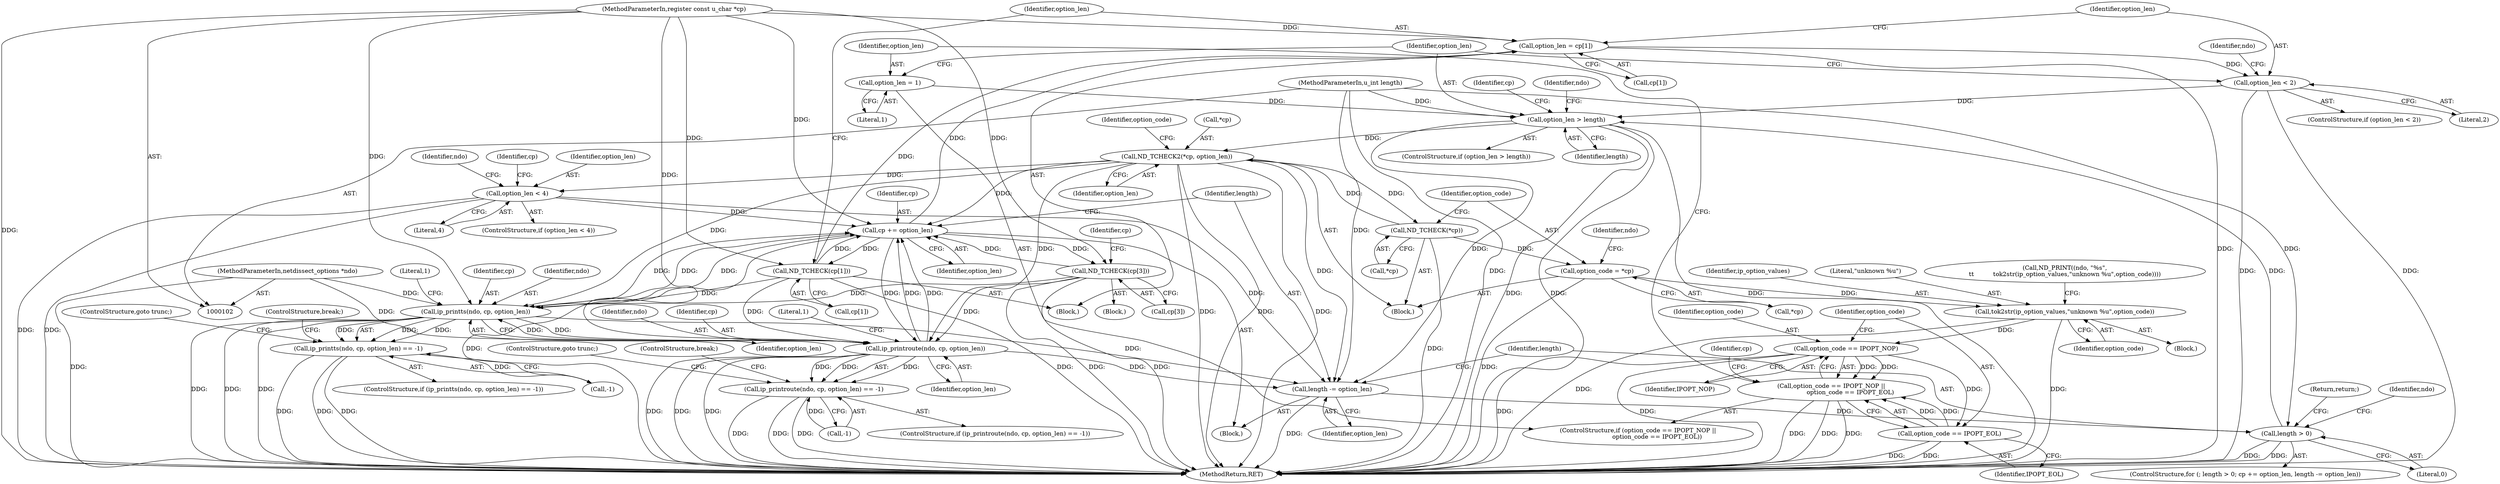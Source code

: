 digraph "0_tcpdump_2c2cfbd2b771ac888bc5c4a6d922f749d3822538@array" {
"1000167" [label="(Call,option_len = cp[1])"];
"1000163" [label="(Call,ND_TCHECK(cp[1]))"];
"1000117" [label="(Call,cp += option_len)"];
"1000208" [label="(Call,ip_printts(ndo, cp, option_len))"];
"1000221" [label="(Call,ip_printroute(ndo, cp, option_len))"];
"1000103" [label="(MethodParameterIn,netdissect_options *ndo)"];
"1000242" [label="(Call,ND_TCHECK(cp[3]))"];
"1000104" [label="(MethodParameterIn,register const u_char *cp)"];
"1000196" [label="(Call,ND_TCHECK2(*cp, option_len))"];
"1000134" [label="(Call,ND_TCHECK(*cp))"];
"1000185" [label="(Call,option_len > length)"];
"1000158" [label="(Call,option_len = 1)"];
"1000173" [label="(Call,option_len < 2)"];
"1000167" [label="(Call,option_len = cp[1])"];
"1000113" [label="(Call,length > 0)"];
"1000120" [label="(Call,length -= option_len)"];
"1000231" [label="(Call,option_len < 4)"];
"1000105" [label="(MethodParameterIn,u_int length)"];
"1000207" [label="(Call,ip_printts(ndo, cp, option_len) == -1)"];
"1000220" [label="(Call,ip_printroute(ndo, cp, option_len) == -1)"];
"1000137" [label="(Call,option_code = *cp)"];
"1000146" [label="(Call,tok2str(ip_option_values,\"unknown %u\",option_code))"];
"1000152" [label="(Call,option_code == IPOPT_NOP)"];
"1000151" [label="(Call,option_code == IPOPT_NOP ||\n                    option_code == IPOPT_EOL)"];
"1000155" [label="(Call,option_code == IPOPT_EOL)"];
"1000117" [label="(Call,cp += option_len)"];
"1000206" [label="(ControlStructure,if (ip_printts(ndo, cp, option_len) == -1))"];
"1000116" [label="(Block,)"];
"1000103" [label="(MethodParameterIn,netdissect_options *ndo)"];
"1000244" [label="(Identifier,cp)"];
"1000139" [label="(Call,*cp)"];
"1000173" [label="(Call,option_len < 2)"];
"1000277" [label="(MethodReturn,RET)"];
"1000104" [label="(MethodParameterIn,register const u_char *cp)"];
"1000149" [label="(Identifier,option_code)"];
"1000167" [label="(Call,option_len = cp[1])"];
"1000230" [label="(ControlStructure,if (option_len < 4))"];
"1000228" [label="(ControlStructure,break;)"];
"1000231" [label="(Call,option_len < 4)"];
"1000127" [label="(Identifier,ndo)"];
"1000220" [label="(Call,ip_printroute(ndo, cp, option_len) == -1)"];
"1000175" [label="(Literal,2)"];
"1000269" [label="(Return,return;)"];
"1000184" [label="(ControlStructure,if (option_len > length))"];
"1000213" [label="(Literal,1)"];
"1000147" [label="(Identifier,ip_option_values)"];
"1000199" [label="(Identifier,option_len)"];
"1000174" [label="(Identifier,option_len)"];
"1000118" [label="(Identifier,cp)"];
"1000143" [label="(Identifier,ndo)"];
"1000148" [label="(Literal,\"unknown %u\")"];
"1000159" [label="(Identifier,option_len)"];
"1000208" [label="(Call,ip_printts(ndo, cp, option_len))"];
"1000196" [label="(Call,ND_TCHECK2(*cp, option_len))"];
"1000214" [label="(ControlStructure,goto trunc;)"];
"1000164" [label="(Call,cp[1])"];
"1000151" [label="(Call,option_code == IPOPT_NOP ||\n                    option_code == IPOPT_EOL)"];
"1000172" [label="(ControlStructure,if (option_len < 2))"];
"1000156" [label="(Identifier,option_code)"];
"1000137" [label="(Call,option_code = *cp)"];
"1000134" [label="(Call,ND_TCHECK(*cp))"];
"1000155" [label="(Call,option_code == IPOPT_EOL)"];
"1000121" [label="(Identifier,length)"];
"1000158" [label="(Call,option_len = 1)"];
"1000211" [label="(Identifier,option_len)"];
"1000202" [label="(Block,)"];
"1000120" [label="(Call,length -= option_len)"];
"1000141" [label="(Call,ND_PRINT((ndo, \"%s\",\n\t\t          tok2str(ip_option_values,\"unknown %u\",option_code))))"];
"1000168" [label="(Identifier,option_len)"];
"1000122" [label="(Identifier,option_len)"];
"1000179" [label="(Identifier,ndo)"];
"1000207" [label="(Call,ip_printts(ndo, cp, option_len) == -1)"];
"1000226" [label="(Literal,1)"];
"1000114" [label="(Identifier,length)"];
"1000222" [label="(Identifier,ndo)"];
"1000232" [label="(Identifier,option_len)"];
"1000225" [label="(Call,-1)"];
"1000187" [label="(Identifier,length)"];
"1000135" [label="(Call,*cp)"];
"1000223" [label="(Identifier,cp)"];
"1000123" [label="(Block,)"];
"1000224" [label="(Identifier,option_len)"];
"1000160" [label="(Literal,1)"];
"1000112" [label="(ControlStructure,for (; length > 0; cp += option_len, length -= option_len))"];
"1000185" [label="(Call,option_len > length)"];
"1000169" [label="(Call,cp[1])"];
"1000242" [label="(Call,ND_TCHECK(cp[3]))"];
"1000154" [label="(Identifier,IPOPT_NOP)"];
"1000138" [label="(Identifier,option_code)"];
"1000191" [label="(Identifier,ndo)"];
"1000153" [label="(Identifier,option_code)"];
"1000186" [label="(Identifier,option_len)"];
"1000210" [label="(Identifier,cp)"];
"1000146" [label="(Call,tok2str(ip_option_values,\"unknown %u\",option_code))"];
"1000163" [label="(Call,ND_TCHECK(cp[1]))"];
"1000119" [label="(Identifier,option_len)"];
"1000233" [label="(Literal,4)"];
"1000152" [label="(Call,option_code == IPOPT_NOP)"];
"1000198" [label="(Identifier,cp)"];
"1000237" [label="(Identifier,ndo)"];
"1000209" [label="(Identifier,ndo)"];
"1000212" [label="(Call,-1)"];
"1000197" [label="(Call,*cp)"];
"1000215" [label="(ControlStructure,break;)"];
"1000251" [label="(Identifier,cp)"];
"1000150" [label="(ControlStructure,if (option_code == IPOPT_NOP ||\n                    option_code == IPOPT_EOL))"];
"1000243" [label="(Call,cp[3])"];
"1000105" [label="(MethodParameterIn,u_int length)"];
"1000219" [label="(ControlStructure,if (ip_printroute(ndo, cp, option_len) == -1))"];
"1000221" [label="(Call,ip_printroute(ndo, cp, option_len))"];
"1000227" [label="(ControlStructure,goto trunc;)"];
"1000162" [label="(Block,)"];
"1000201" [label="(Identifier,option_code)"];
"1000165" [label="(Identifier,cp)"];
"1000115" [label="(Literal,0)"];
"1000144" [label="(Block,)"];
"1000113" [label="(Call,length > 0)"];
"1000157" [label="(Identifier,IPOPT_EOL)"];
"1000167" -> "1000162"  [label="AST: "];
"1000167" -> "1000169"  [label="CFG: "];
"1000168" -> "1000167"  [label="AST: "];
"1000169" -> "1000167"  [label="AST: "];
"1000174" -> "1000167"  [label="CFG: "];
"1000167" -> "1000277"  [label="DDG: "];
"1000163" -> "1000167"  [label="DDG: "];
"1000117" -> "1000167"  [label="DDG: "];
"1000104" -> "1000167"  [label="DDG: "];
"1000167" -> "1000173"  [label="DDG: "];
"1000163" -> "1000162"  [label="AST: "];
"1000163" -> "1000164"  [label="CFG: "];
"1000164" -> "1000163"  [label="AST: "];
"1000168" -> "1000163"  [label="CFG: "];
"1000163" -> "1000277"  [label="DDG: "];
"1000163" -> "1000117"  [label="DDG: "];
"1000117" -> "1000163"  [label="DDG: "];
"1000104" -> "1000163"  [label="DDG: "];
"1000163" -> "1000208"  [label="DDG: "];
"1000163" -> "1000221"  [label="DDG: "];
"1000117" -> "1000116"  [label="AST: "];
"1000117" -> "1000119"  [label="CFG: "];
"1000118" -> "1000117"  [label="AST: "];
"1000119" -> "1000117"  [label="AST: "];
"1000121" -> "1000117"  [label="CFG: "];
"1000117" -> "1000277"  [label="DDG: "];
"1000208" -> "1000117"  [label="DDG: "];
"1000208" -> "1000117"  [label="DDG: "];
"1000221" -> "1000117"  [label="DDG: "];
"1000221" -> "1000117"  [label="DDG: "];
"1000196" -> "1000117"  [label="DDG: "];
"1000231" -> "1000117"  [label="DDG: "];
"1000242" -> "1000117"  [label="DDG: "];
"1000104" -> "1000117"  [label="DDG: "];
"1000117" -> "1000208"  [label="DDG: "];
"1000117" -> "1000221"  [label="DDG: "];
"1000117" -> "1000242"  [label="DDG: "];
"1000208" -> "1000207"  [label="AST: "];
"1000208" -> "1000211"  [label="CFG: "];
"1000209" -> "1000208"  [label="AST: "];
"1000210" -> "1000208"  [label="AST: "];
"1000211" -> "1000208"  [label="AST: "];
"1000213" -> "1000208"  [label="CFG: "];
"1000208" -> "1000277"  [label="DDG: "];
"1000208" -> "1000277"  [label="DDG: "];
"1000208" -> "1000277"  [label="DDG: "];
"1000208" -> "1000120"  [label="DDG: "];
"1000208" -> "1000207"  [label="DDG: "];
"1000208" -> "1000207"  [label="DDG: "];
"1000208" -> "1000207"  [label="DDG: "];
"1000221" -> "1000208"  [label="DDG: "];
"1000103" -> "1000208"  [label="DDG: "];
"1000242" -> "1000208"  [label="DDG: "];
"1000104" -> "1000208"  [label="DDG: "];
"1000196" -> "1000208"  [label="DDG: "];
"1000208" -> "1000221"  [label="DDG: "];
"1000221" -> "1000220"  [label="AST: "];
"1000221" -> "1000224"  [label="CFG: "];
"1000222" -> "1000221"  [label="AST: "];
"1000223" -> "1000221"  [label="AST: "];
"1000224" -> "1000221"  [label="AST: "];
"1000226" -> "1000221"  [label="CFG: "];
"1000221" -> "1000277"  [label="DDG: "];
"1000221" -> "1000277"  [label="DDG: "];
"1000221" -> "1000277"  [label="DDG: "];
"1000221" -> "1000120"  [label="DDG: "];
"1000221" -> "1000220"  [label="DDG: "];
"1000221" -> "1000220"  [label="DDG: "];
"1000221" -> "1000220"  [label="DDG: "];
"1000103" -> "1000221"  [label="DDG: "];
"1000242" -> "1000221"  [label="DDG: "];
"1000104" -> "1000221"  [label="DDG: "];
"1000196" -> "1000221"  [label="DDG: "];
"1000103" -> "1000102"  [label="AST: "];
"1000103" -> "1000277"  [label="DDG: "];
"1000242" -> "1000202"  [label="AST: "];
"1000242" -> "1000243"  [label="CFG: "];
"1000243" -> "1000242"  [label="AST: "];
"1000251" -> "1000242"  [label="CFG: "];
"1000242" -> "1000277"  [label="DDG: "];
"1000242" -> "1000277"  [label="DDG: "];
"1000104" -> "1000242"  [label="DDG: "];
"1000104" -> "1000102"  [label="AST: "];
"1000104" -> "1000277"  [label="DDG: "];
"1000196" -> "1000123"  [label="AST: "];
"1000196" -> "1000199"  [label="CFG: "];
"1000197" -> "1000196"  [label="AST: "];
"1000199" -> "1000196"  [label="AST: "];
"1000201" -> "1000196"  [label="CFG: "];
"1000196" -> "1000277"  [label="DDG: "];
"1000196" -> "1000277"  [label="DDG: "];
"1000196" -> "1000277"  [label="DDG: "];
"1000196" -> "1000120"  [label="DDG: "];
"1000196" -> "1000134"  [label="DDG: "];
"1000134" -> "1000196"  [label="DDG: "];
"1000185" -> "1000196"  [label="DDG: "];
"1000196" -> "1000231"  [label="DDG: "];
"1000134" -> "1000123"  [label="AST: "];
"1000134" -> "1000135"  [label="CFG: "];
"1000135" -> "1000134"  [label="AST: "];
"1000138" -> "1000134"  [label="CFG: "];
"1000134" -> "1000277"  [label="DDG: "];
"1000134" -> "1000137"  [label="DDG: "];
"1000185" -> "1000184"  [label="AST: "];
"1000185" -> "1000187"  [label="CFG: "];
"1000186" -> "1000185"  [label="AST: "];
"1000187" -> "1000185"  [label="AST: "];
"1000191" -> "1000185"  [label="CFG: "];
"1000198" -> "1000185"  [label="CFG: "];
"1000185" -> "1000277"  [label="DDG: "];
"1000185" -> "1000277"  [label="DDG: "];
"1000185" -> "1000277"  [label="DDG: "];
"1000185" -> "1000120"  [label="DDG: "];
"1000158" -> "1000185"  [label="DDG: "];
"1000173" -> "1000185"  [label="DDG: "];
"1000113" -> "1000185"  [label="DDG: "];
"1000105" -> "1000185"  [label="DDG: "];
"1000158" -> "1000150"  [label="AST: "];
"1000158" -> "1000160"  [label="CFG: "];
"1000159" -> "1000158"  [label="AST: "];
"1000160" -> "1000158"  [label="AST: "];
"1000186" -> "1000158"  [label="CFG: "];
"1000173" -> "1000172"  [label="AST: "];
"1000173" -> "1000175"  [label="CFG: "];
"1000174" -> "1000173"  [label="AST: "];
"1000175" -> "1000173"  [label="AST: "];
"1000179" -> "1000173"  [label="CFG: "];
"1000186" -> "1000173"  [label="CFG: "];
"1000173" -> "1000277"  [label="DDG: "];
"1000173" -> "1000277"  [label="DDG: "];
"1000113" -> "1000112"  [label="AST: "];
"1000113" -> "1000115"  [label="CFG: "];
"1000114" -> "1000113"  [label="AST: "];
"1000115" -> "1000113"  [label="AST: "];
"1000127" -> "1000113"  [label="CFG: "];
"1000269" -> "1000113"  [label="CFG: "];
"1000113" -> "1000277"  [label="DDG: "];
"1000113" -> "1000277"  [label="DDG: "];
"1000120" -> "1000113"  [label="DDG: "];
"1000105" -> "1000113"  [label="DDG: "];
"1000120" -> "1000116"  [label="AST: "];
"1000120" -> "1000122"  [label="CFG: "];
"1000121" -> "1000120"  [label="AST: "];
"1000122" -> "1000120"  [label="AST: "];
"1000114" -> "1000120"  [label="CFG: "];
"1000120" -> "1000277"  [label="DDG: "];
"1000231" -> "1000120"  [label="DDG: "];
"1000105" -> "1000120"  [label="DDG: "];
"1000231" -> "1000230"  [label="AST: "];
"1000231" -> "1000233"  [label="CFG: "];
"1000232" -> "1000231"  [label="AST: "];
"1000233" -> "1000231"  [label="AST: "];
"1000237" -> "1000231"  [label="CFG: "];
"1000244" -> "1000231"  [label="CFG: "];
"1000231" -> "1000277"  [label="DDG: "];
"1000231" -> "1000277"  [label="DDG: "];
"1000105" -> "1000102"  [label="AST: "];
"1000105" -> "1000277"  [label="DDG: "];
"1000207" -> "1000206"  [label="AST: "];
"1000207" -> "1000212"  [label="CFG: "];
"1000212" -> "1000207"  [label="AST: "];
"1000214" -> "1000207"  [label="CFG: "];
"1000215" -> "1000207"  [label="CFG: "];
"1000207" -> "1000277"  [label="DDG: "];
"1000207" -> "1000277"  [label="DDG: "];
"1000207" -> "1000277"  [label="DDG: "];
"1000212" -> "1000207"  [label="DDG: "];
"1000220" -> "1000219"  [label="AST: "];
"1000220" -> "1000225"  [label="CFG: "];
"1000225" -> "1000220"  [label="AST: "];
"1000227" -> "1000220"  [label="CFG: "];
"1000228" -> "1000220"  [label="CFG: "];
"1000220" -> "1000277"  [label="DDG: "];
"1000220" -> "1000277"  [label="DDG: "];
"1000220" -> "1000277"  [label="DDG: "];
"1000225" -> "1000220"  [label="DDG: "];
"1000137" -> "1000123"  [label="AST: "];
"1000137" -> "1000139"  [label="CFG: "];
"1000138" -> "1000137"  [label="AST: "];
"1000139" -> "1000137"  [label="AST: "];
"1000143" -> "1000137"  [label="CFG: "];
"1000137" -> "1000277"  [label="DDG: "];
"1000137" -> "1000146"  [label="DDG: "];
"1000146" -> "1000144"  [label="AST: "];
"1000146" -> "1000149"  [label="CFG: "];
"1000147" -> "1000146"  [label="AST: "];
"1000148" -> "1000146"  [label="AST: "];
"1000149" -> "1000146"  [label="AST: "];
"1000141" -> "1000146"  [label="CFG: "];
"1000146" -> "1000277"  [label="DDG: "];
"1000146" -> "1000277"  [label="DDG: "];
"1000146" -> "1000152"  [label="DDG: "];
"1000152" -> "1000151"  [label="AST: "];
"1000152" -> "1000154"  [label="CFG: "];
"1000153" -> "1000152"  [label="AST: "];
"1000154" -> "1000152"  [label="AST: "];
"1000156" -> "1000152"  [label="CFG: "];
"1000151" -> "1000152"  [label="CFG: "];
"1000152" -> "1000277"  [label="DDG: "];
"1000152" -> "1000277"  [label="DDG: "];
"1000152" -> "1000151"  [label="DDG: "];
"1000152" -> "1000151"  [label="DDG: "];
"1000152" -> "1000155"  [label="DDG: "];
"1000151" -> "1000150"  [label="AST: "];
"1000151" -> "1000155"  [label="CFG: "];
"1000155" -> "1000151"  [label="AST: "];
"1000159" -> "1000151"  [label="CFG: "];
"1000165" -> "1000151"  [label="CFG: "];
"1000151" -> "1000277"  [label="DDG: "];
"1000151" -> "1000277"  [label="DDG: "];
"1000151" -> "1000277"  [label="DDG: "];
"1000155" -> "1000151"  [label="DDG: "];
"1000155" -> "1000151"  [label="DDG: "];
"1000155" -> "1000157"  [label="CFG: "];
"1000156" -> "1000155"  [label="AST: "];
"1000157" -> "1000155"  [label="AST: "];
"1000155" -> "1000277"  [label="DDG: "];
"1000155" -> "1000277"  [label="DDG: "];
}

